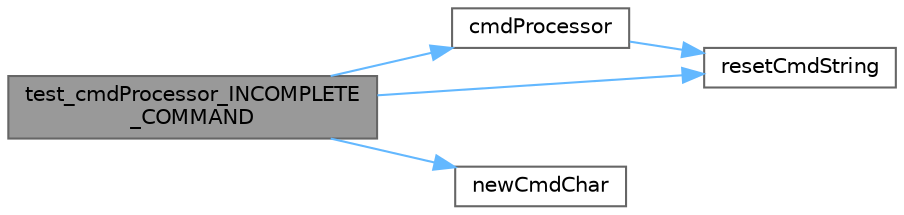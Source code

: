 digraph "test_cmdProcessor_INCOMPLETE_COMMAND"
{
 // LATEX_PDF_SIZE
  bgcolor="transparent";
  edge [fontname=Helvetica,fontsize=10,labelfontname=Helvetica,labelfontsize=10];
  node [fontname=Helvetica,fontsize=10,shape=box,height=0.2,width=0.4];
  rankdir="LR";
  Node1 [label="test_cmdProcessor_INCOMPLETE\l_COMMAND",height=0.2,width=0.4,color="gray40", fillcolor="grey60", style="filled", fontcolor="black",tooltip=" "];
  Node1 -> Node2 [color="steelblue1",style="solid"];
  Node2 [label="cmdProcessor",height=0.2,width=0.4,color="grey40", fillcolor="white", style="filled",URL="$cmdproc_8c.html#afbdfe0465dfd34a5f244fe41fa27c12a",tooltip="Processes the the chars received so far looking for commands."];
  Node2 -> Node3 [color="steelblue1",style="solid"];
  Node3 [label="resetCmdString",height=0.2,width=0.4,color="grey40", fillcolor="white", style="filled",URL="$cmdproc_8c.html#a0ca5ed7b8f6b1a5ee8f1ae22ea9d0400",tooltip="Resets the commanbd string."];
  Node1 -> Node4 [color="steelblue1",style="solid"];
  Node4 [label="newCmdChar",height=0.2,width=0.4,color="grey40", fillcolor="white", style="filled",URL="$cmdproc_8c.html#aeef5e88ff5a207e83ac21996c98d375d",tooltip="Adds a char to the cmd string"];
  Node1 -> Node3 [color="steelblue1",style="solid"];
}

